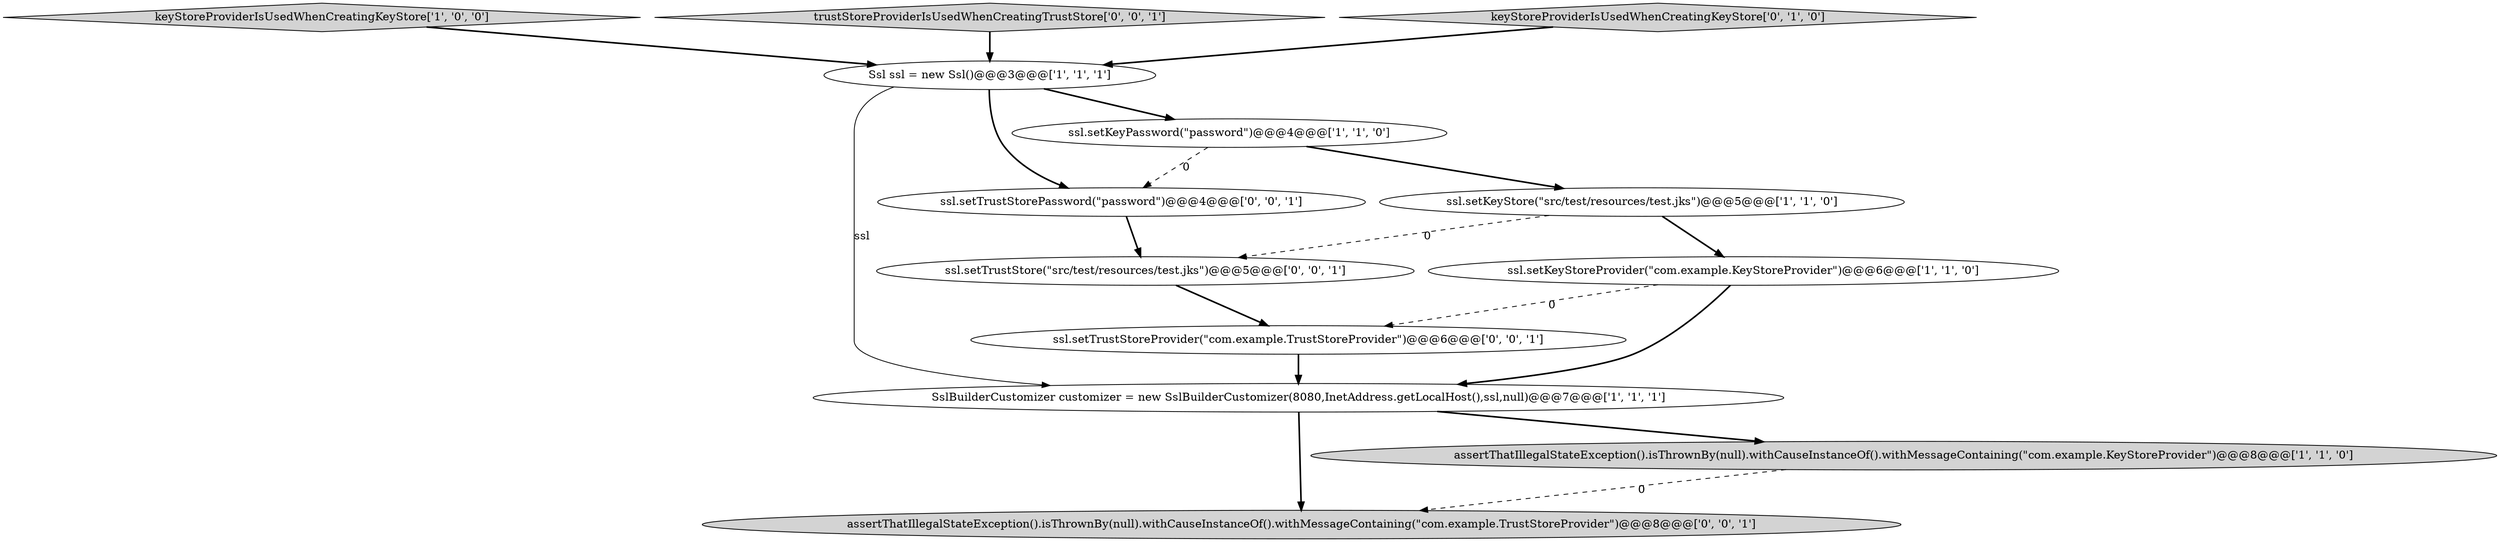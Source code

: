 digraph {
5 [style = filled, label = "keyStoreProviderIsUsedWhenCreatingKeyStore['1', '0', '0']", fillcolor = lightgray, shape = diamond image = "AAA0AAABBB1BBB"];
6 [style = filled, label = "ssl.setKeyStore(\"src/test/resources/test.jks\")@@@5@@@['1', '1', '0']", fillcolor = white, shape = ellipse image = "AAA0AAABBB1BBB"];
2 [style = filled, label = "Ssl ssl = new Ssl()@@@3@@@['1', '1', '1']", fillcolor = white, shape = ellipse image = "AAA0AAABBB1BBB"];
8 [style = filled, label = "ssl.setTrustStorePassword(\"password\")@@@4@@@['0', '0', '1']", fillcolor = white, shape = ellipse image = "AAA0AAABBB3BBB"];
9 [style = filled, label = "ssl.setTrustStore(\"src/test/resources/test.jks\")@@@5@@@['0', '0', '1']", fillcolor = white, shape = ellipse image = "AAA0AAABBB3BBB"];
4 [style = filled, label = "SslBuilderCustomizer customizer = new SslBuilderCustomizer(8080,InetAddress.getLocalHost(),ssl,null)@@@7@@@['1', '1', '1']", fillcolor = white, shape = ellipse image = "AAA0AAABBB1BBB"];
0 [style = filled, label = "ssl.setKeyPassword(\"password\")@@@4@@@['1', '1', '0']", fillcolor = white, shape = ellipse image = "AAA0AAABBB1BBB"];
1 [style = filled, label = "ssl.setKeyStoreProvider(\"com.example.KeyStoreProvider\")@@@6@@@['1', '1', '0']", fillcolor = white, shape = ellipse image = "AAA0AAABBB1BBB"];
10 [style = filled, label = "ssl.setTrustStoreProvider(\"com.example.TrustStoreProvider\")@@@6@@@['0', '0', '1']", fillcolor = white, shape = ellipse image = "AAA0AAABBB3BBB"];
11 [style = filled, label = "assertThatIllegalStateException().isThrownBy(null).withCauseInstanceOf().withMessageContaining(\"com.example.TrustStoreProvider\")@@@8@@@['0', '0', '1']", fillcolor = lightgray, shape = ellipse image = "AAA0AAABBB3BBB"];
12 [style = filled, label = "trustStoreProviderIsUsedWhenCreatingTrustStore['0', '0', '1']", fillcolor = lightgray, shape = diamond image = "AAA0AAABBB3BBB"];
3 [style = filled, label = "assertThatIllegalStateException().isThrownBy(null).withCauseInstanceOf().withMessageContaining(\"com.example.KeyStoreProvider\")@@@8@@@['1', '1', '0']", fillcolor = lightgray, shape = ellipse image = "AAA0AAABBB1BBB"];
7 [style = filled, label = "keyStoreProviderIsUsedWhenCreatingKeyStore['0', '1', '0']", fillcolor = lightgray, shape = diamond image = "AAA0AAABBB2BBB"];
6->1 [style = bold, label=""];
4->3 [style = bold, label=""];
0->8 [style = dashed, label="0"];
1->4 [style = bold, label=""];
5->2 [style = bold, label=""];
2->0 [style = bold, label=""];
12->2 [style = bold, label=""];
1->10 [style = dashed, label="0"];
9->10 [style = bold, label=""];
6->9 [style = dashed, label="0"];
4->11 [style = bold, label=""];
3->11 [style = dashed, label="0"];
0->6 [style = bold, label=""];
7->2 [style = bold, label=""];
2->4 [style = solid, label="ssl"];
2->8 [style = bold, label=""];
8->9 [style = bold, label=""];
10->4 [style = bold, label=""];
}
